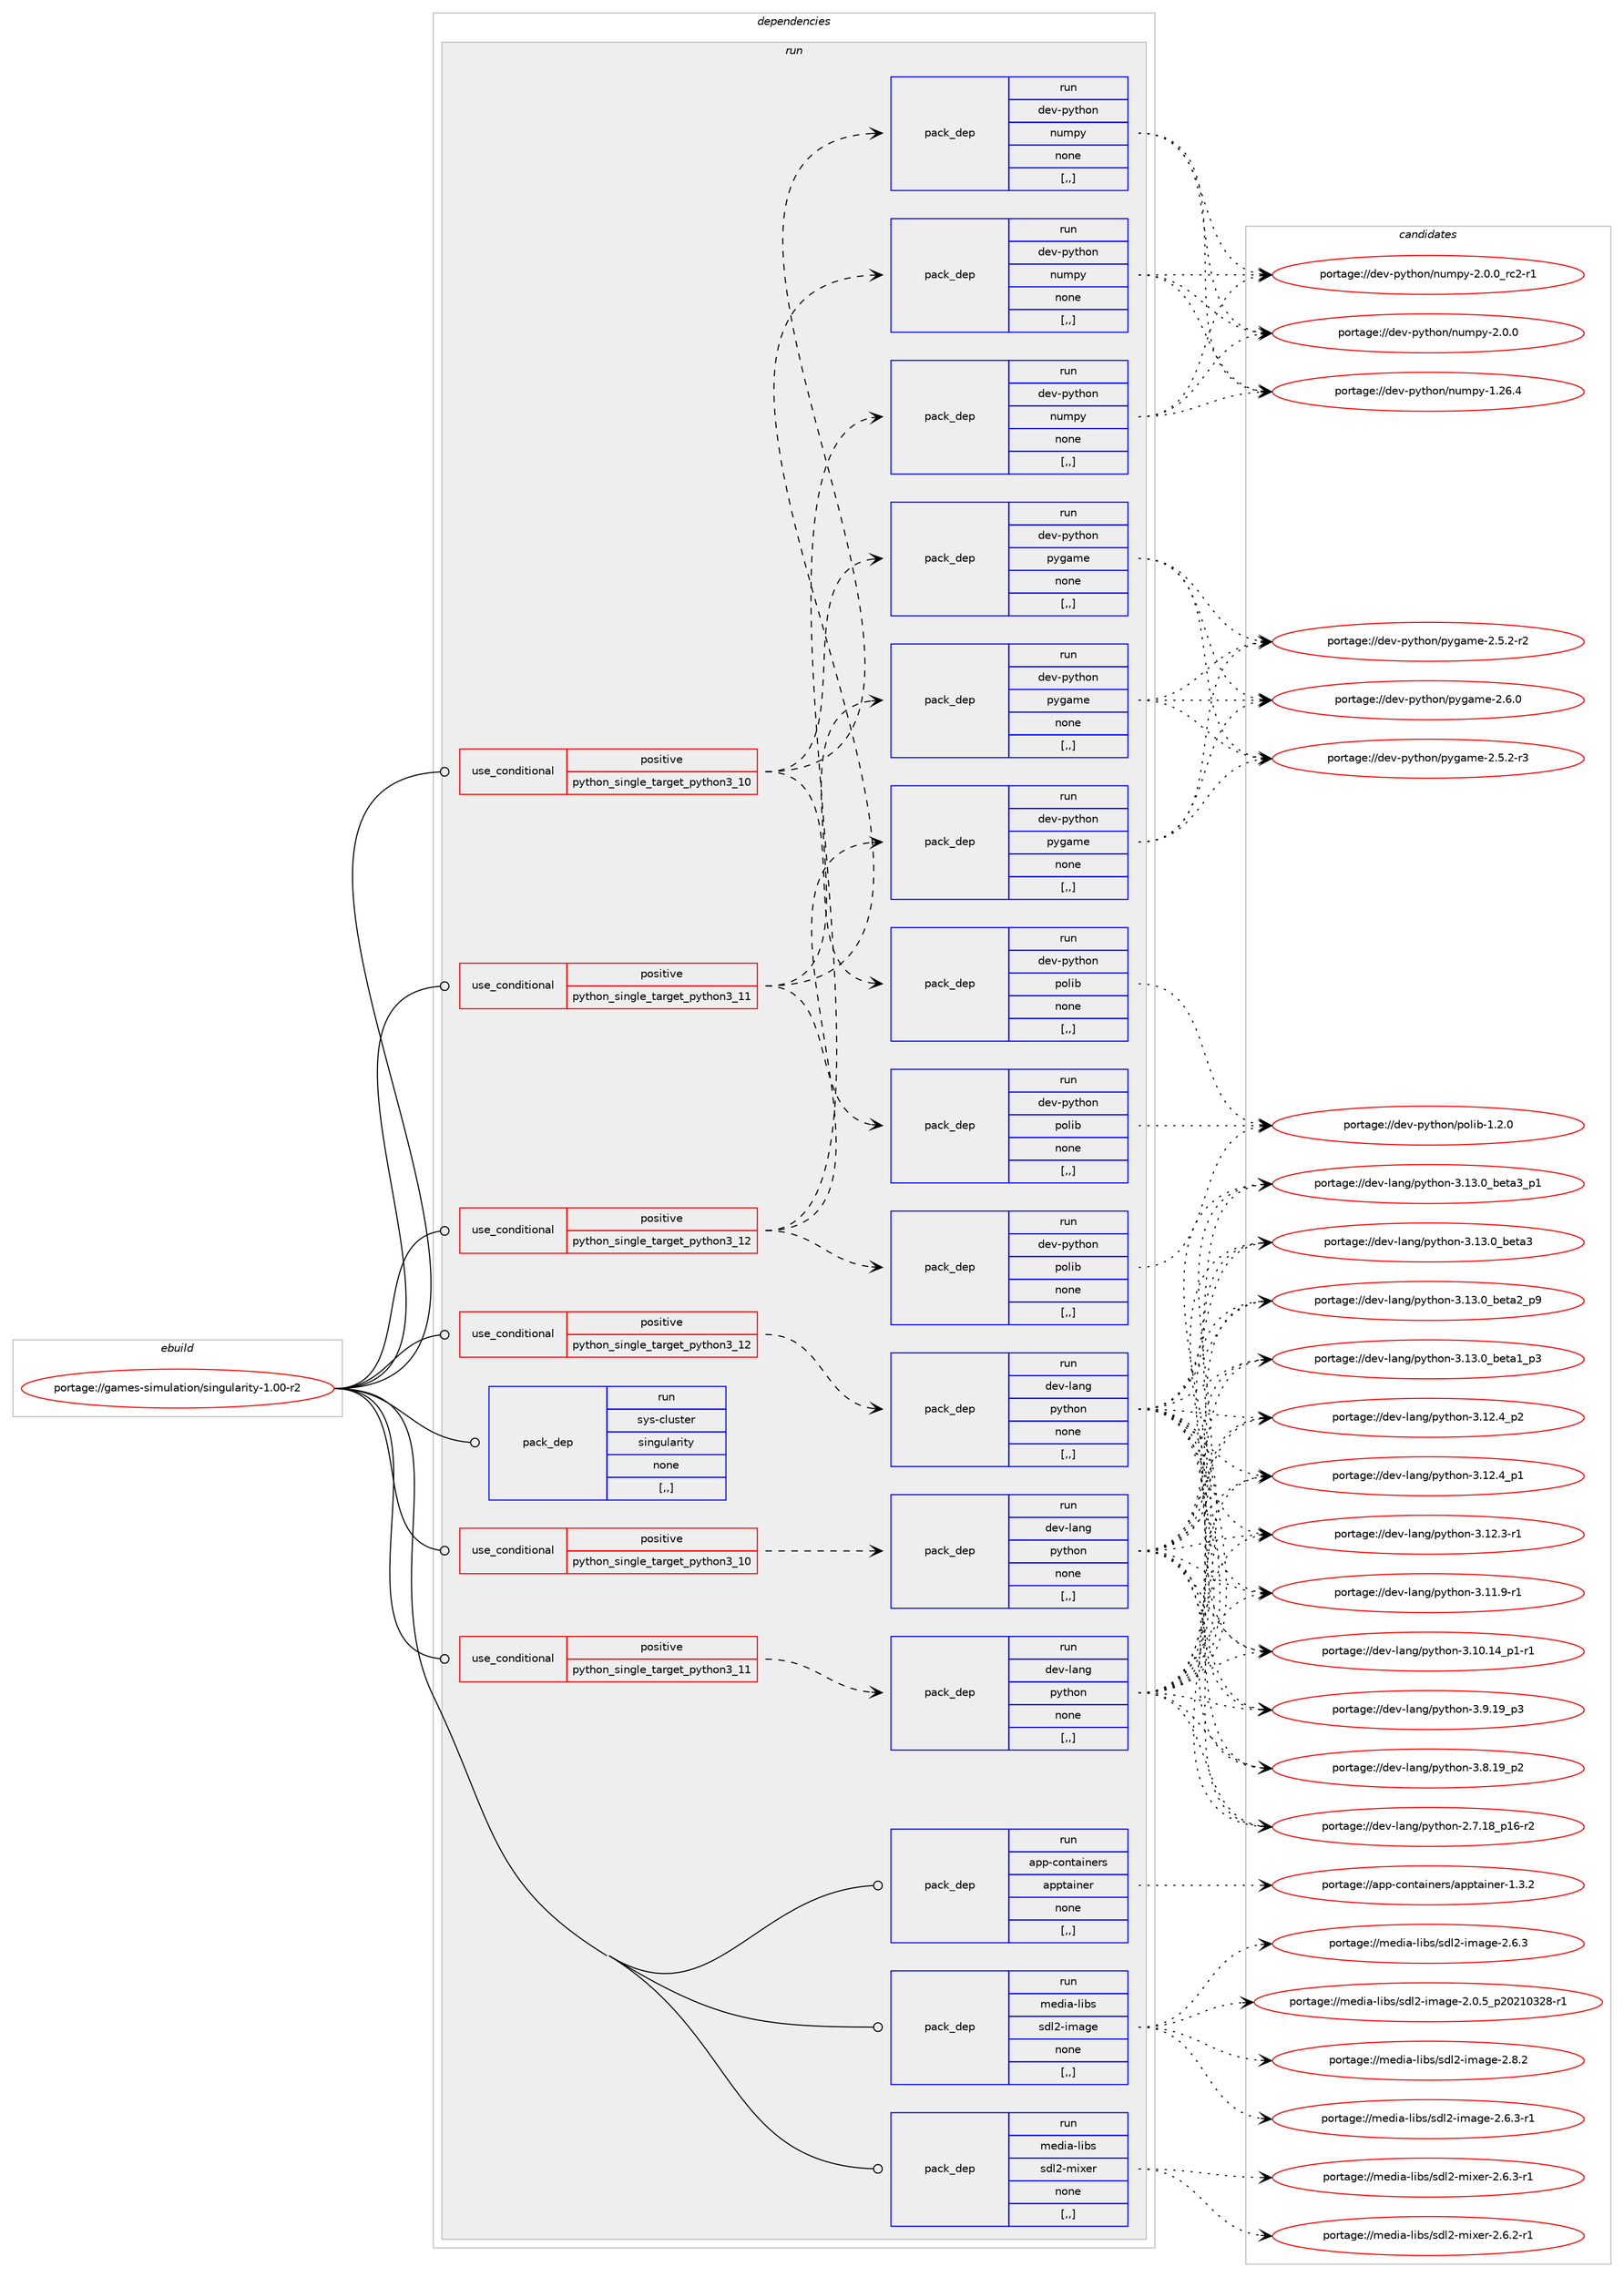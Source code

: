 digraph prolog {

# *************
# Graph options
# *************

newrank=true;
concentrate=true;
compound=true;
graph [rankdir=LR,fontname=Helvetica,fontsize=10,ranksep=1.5];#, ranksep=2.5, nodesep=0.2];
edge  [arrowhead=vee];
node  [fontname=Helvetica,fontsize=10];

# **********
# The ebuild
# **********

subgraph cluster_leftcol {
color=gray;
label=<<i>ebuild</i>>;
id [label="portage://games-simulation/singularity-1.00-r2", color=red, width=4, href="../games-simulation/singularity-1.00-r2.svg"];
}

# ****************
# The dependencies
# ****************

subgraph cluster_midcol {
color=gray;
label=<<i>dependencies</i>>;
subgraph cluster_compile {
fillcolor="#eeeeee";
style=filled;
label=<<i>compile</i>>;
}
subgraph cluster_compileandrun {
fillcolor="#eeeeee";
style=filled;
label=<<i>compile and run</i>>;
}
subgraph cluster_run {
fillcolor="#eeeeee";
style=filled;
label=<<i>run</i>>;
subgraph cond64562 {
dependency233365 [label=<<TABLE BORDER="0" CELLBORDER="1" CELLSPACING="0" CELLPADDING="4"><TR><TD ROWSPAN="3" CELLPADDING="10">use_conditional</TD></TR><TR><TD>positive</TD></TR><TR><TD>python_single_target_python3_10</TD></TR></TABLE>>, shape=none, color=red];
subgraph pack167262 {
dependency233366 [label=<<TABLE BORDER="0" CELLBORDER="1" CELLSPACING="0" CELLPADDING="4" WIDTH="220"><TR><TD ROWSPAN="6" CELLPADDING="30">pack_dep</TD></TR><TR><TD WIDTH="110">run</TD></TR><TR><TD>dev-lang</TD></TR><TR><TD>python</TD></TR><TR><TD>none</TD></TR><TR><TD>[,,]</TD></TR></TABLE>>, shape=none, color=blue];
}
dependency233365:e -> dependency233366:w [weight=20,style="dashed",arrowhead="vee"];
}
id:e -> dependency233365:w [weight=20,style="solid",arrowhead="odot"];
subgraph cond64563 {
dependency233367 [label=<<TABLE BORDER="0" CELLBORDER="1" CELLSPACING="0" CELLPADDING="4"><TR><TD ROWSPAN="3" CELLPADDING="10">use_conditional</TD></TR><TR><TD>positive</TD></TR><TR><TD>python_single_target_python3_10</TD></TR></TABLE>>, shape=none, color=red];
subgraph pack167263 {
dependency233368 [label=<<TABLE BORDER="0" CELLBORDER="1" CELLSPACING="0" CELLPADDING="4" WIDTH="220"><TR><TD ROWSPAN="6" CELLPADDING="30">pack_dep</TD></TR><TR><TD WIDTH="110">run</TD></TR><TR><TD>dev-python</TD></TR><TR><TD>numpy</TD></TR><TR><TD>none</TD></TR><TR><TD>[,,]</TD></TR></TABLE>>, shape=none, color=blue];
}
dependency233367:e -> dependency233368:w [weight=20,style="dashed",arrowhead="vee"];
subgraph pack167264 {
dependency233369 [label=<<TABLE BORDER="0" CELLBORDER="1" CELLSPACING="0" CELLPADDING="4" WIDTH="220"><TR><TD ROWSPAN="6" CELLPADDING="30">pack_dep</TD></TR><TR><TD WIDTH="110">run</TD></TR><TR><TD>dev-python</TD></TR><TR><TD>polib</TD></TR><TR><TD>none</TD></TR><TR><TD>[,,]</TD></TR></TABLE>>, shape=none, color=blue];
}
dependency233367:e -> dependency233369:w [weight=20,style="dashed",arrowhead="vee"];
subgraph pack167265 {
dependency233370 [label=<<TABLE BORDER="0" CELLBORDER="1" CELLSPACING="0" CELLPADDING="4" WIDTH="220"><TR><TD ROWSPAN="6" CELLPADDING="30">pack_dep</TD></TR><TR><TD WIDTH="110">run</TD></TR><TR><TD>dev-python</TD></TR><TR><TD>pygame</TD></TR><TR><TD>none</TD></TR><TR><TD>[,,]</TD></TR></TABLE>>, shape=none, color=blue];
}
dependency233367:e -> dependency233370:w [weight=20,style="dashed",arrowhead="vee"];
}
id:e -> dependency233367:w [weight=20,style="solid",arrowhead="odot"];
subgraph cond64564 {
dependency233371 [label=<<TABLE BORDER="0" CELLBORDER="1" CELLSPACING="0" CELLPADDING="4"><TR><TD ROWSPAN="3" CELLPADDING="10">use_conditional</TD></TR><TR><TD>positive</TD></TR><TR><TD>python_single_target_python3_11</TD></TR></TABLE>>, shape=none, color=red];
subgraph pack167266 {
dependency233372 [label=<<TABLE BORDER="0" CELLBORDER="1" CELLSPACING="0" CELLPADDING="4" WIDTH="220"><TR><TD ROWSPAN="6" CELLPADDING="30">pack_dep</TD></TR><TR><TD WIDTH="110">run</TD></TR><TR><TD>dev-lang</TD></TR><TR><TD>python</TD></TR><TR><TD>none</TD></TR><TR><TD>[,,]</TD></TR></TABLE>>, shape=none, color=blue];
}
dependency233371:e -> dependency233372:w [weight=20,style="dashed",arrowhead="vee"];
}
id:e -> dependency233371:w [weight=20,style="solid",arrowhead="odot"];
subgraph cond64565 {
dependency233373 [label=<<TABLE BORDER="0" CELLBORDER="1" CELLSPACING="0" CELLPADDING="4"><TR><TD ROWSPAN="3" CELLPADDING="10">use_conditional</TD></TR><TR><TD>positive</TD></TR><TR><TD>python_single_target_python3_11</TD></TR></TABLE>>, shape=none, color=red];
subgraph pack167267 {
dependency233374 [label=<<TABLE BORDER="0" CELLBORDER="1" CELLSPACING="0" CELLPADDING="4" WIDTH="220"><TR><TD ROWSPAN="6" CELLPADDING="30">pack_dep</TD></TR><TR><TD WIDTH="110">run</TD></TR><TR><TD>dev-python</TD></TR><TR><TD>numpy</TD></TR><TR><TD>none</TD></TR><TR><TD>[,,]</TD></TR></TABLE>>, shape=none, color=blue];
}
dependency233373:e -> dependency233374:w [weight=20,style="dashed",arrowhead="vee"];
subgraph pack167268 {
dependency233375 [label=<<TABLE BORDER="0" CELLBORDER="1" CELLSPACING="0" CELLPADDING="4" WIDTH="220"><TR><TD ROWSPAN="6" CELLPADDING="30">pack_dep</TD></TR><TR><TD WIDTH="110">run</TD></TR><TR><TD>dev-python</TD></TR><TR><TD>polib</TD></TR><TR><TD>none</TD></TR><TR><TD>[,,]</TD></TR></TABLE>>, shape=none, color=blue];
}
dependency233373:e -> dependency233375:w [weight=20,style="dashed",arrowhead="vee"];
subgraph pack167269 {
dependency233376 [label=<<TABLE BORDER="0" CELLBORDER="1" CELLSPACING="0" CELLPADDING="4" WIDTH="220"><TR><TD ROWSPAN="6" CELLPADDING="30">pack_dep</TD></TR><TR><TD WIDTH="110">run</TD></TR><TR><TD>dev-python</TD></TR><TR><TD>pygame</TD></TR><TR><TD>none</TD></TR><TR><TD>[,,]</TD></TR></TABLE>>, shape=none, color=blue];
}
dependency233373:e -> dependency233376:w [weight=20,style="dashed",arrowhead="vee"];
}
id:e -> dependency233373:w [weight=20,style="solid",arrowhead="odot"];
subgraph cond64566 {
dependency233377 [label=<<TABLE BORDER="0" CELLBORDER="1" CELLSPACING="0" CELLPADDING="4"><TR><TD ROWSPAN="3" CELLPADDING="10">use_conditional</TD></TR><TR><TD>positive</TD></TR><TR><TD>python_single_target_python3_12</TD></TR></TABLE>>, shape=none, color=red];
subgraph pack167270 {
dependency233378 [label=<<TABLE BORDER="0" CELLBORDER="1" CELLSPACING="0" CELLPADDING="4" WIDTH="220"><TR><TD ROWSPAN="6" CELLPADDING="30">pack_dep</TD></TR><TR><TD WIDTH="110">run</TD></TR><TR><TD>dev-lang</TD></TR><TR><TD>python</TD></TR><TR><TD>none</TD></TR><TR><TD>[,,]</TD></TR></TABLE>>, shape=none, color=blue];
}
dependency233377:e -> dependency233378:w [weight=20,style="dashed",arrowhead="vee"];
}
id:e -> dependency233377:w [weight=20,style="solid",arrowhead="odot"];
subgraph cond64567 {
dependency233379 [label=<<TABLE BORDER="0" CELLBORDER="1" CELLSPACING="0" CELLPADDING="4"><TR><TD ROWSPAN="3" CELLPADDING="10">use_conditional</TD></TR><TR><TD>positive</TD></TR><TR><TD>python_single_target_python3_12</TD></TR></TABLE>>, shape=none, color=red];
subgraph pack167271 {
dependency233380 [label=<<TABLE BORDER="0" CELLBORDER="1" CELLSPACING="0" CELLPADDING="4" WIDTH="220"><TR><TD ROWSPAN="6" CELLPADDING="30">pack_dep</TD></TR><TR><TD WIDTH="110">run</TD></TR><TR><TD>dev-python</TD></TR><TR><TD>numpy</TD></TR><TR><TD>none</TD></TR><TR><TD>[,,]</TD></TR></TABLE>>, shape=none, color=blue];
}
dependency233379:e -> dependency233380:w [weight=20,style="dashed",arrowhead="vee"];
subgraph pack167272 {
dependency233381 [label=<<TABLE BORDER="0" CELLBORDER="1" CELLSPACING="0" CELLPADDING="4" WIDTH="220"><TR><TD ROWSPAN="6" CELLPADDING="30">pack_dep</TD></TR><TR><TD WIDTH="110">run</TD></TR><TR><TD>dev-python</TD></TR><TR><TD>polib</TD></TR><TR><TD>none</TD></TR><TR><TD>[,,]</TD></TR></TABLE>>, shape=none, color=blue];
}
dependency233379:e -> dependency233381:w [weight=20,style="dashed",arrowhead="vee"];
subgraph pack167273 {
dependency233382 [label=<<TABLE BORDER="0" CELLBORDER="1" CELLSPACING="0" CELLPADDING="4" WIDTH="220"><TR><TD ROWSPAN="6" CELLPADDING="30">pack_dep</TD></TR><TR><TD WIDTH="110">run</TD></TR><TR><TD>dev-python</TD></TR><TR><TD>pygame</TD></TR><TR><TD>none</TD></TR><TR><TD>[,,]</TD></TR></TABLE>>, shape=none, color=blue];
}
dependency233379:e -> dependency233382:w [weight=20,style="dashed",arrowhead="vee"];
}
id:e -> dependency233379:w [weight=20,style="solid",arrowhead="odot"];
subgraph pack167274 {
dependency233383 [label=<<TABLE BORDER="0" CELLBORDER="1" CELLSPACING="0" CELLPADDING="4" WIDTH="220"><TR><TD ROWSPAN="6" CELLPADDING="30">pack_dep</TD></TR><TR><TD WIDTH="110">run</TD></TR><TR><TD>media-libs</TD></TR><TR><TD>sdl2-image</TD></TR><TR><TD>none</TD></TR><TR><TD>[,,]</TD></TR></TABLE>>, shape=none, color=blue];
}
id:e -> dependency233383:w [weight=20,style="solid",arrowhead="odot"];
subgraph pack167275 {
dependency233384 [label=<<TABLE BORDER="0" CELLBORDER="1" CELLSPACING="0" CELLPADDING="4" WIDTH="220"><TR><TD ROWSPAN="6" CELLPADDING="30">pack_dep</TD></TR><TR><TD WIDTH="110">run</TD></TR><TR><TD>media-libs</TD></TR><TR><TD>sdl2-mixer</TD></TR><TR><TD>none</TD></TR><TR><TD>[,,]</TD></TR></TABLE>>, shape=none, color=blue];
}
id:e -> dependency233384:w [weight=20,style="solid",arrowhead="odot"];
subgraph pack167276 {
dependency233385 [label=<<TABLE BORDER="0" CELLBORDER="1" CELLSPACING="0" CELLPADDING="4" WIDTH="220"><TR><TD ROWSPAN="6" CELLPADDING="30">pack_dep</TD></TR><TR><TD WIDTH="110">run</TD></TR><TR><TD>app-containers</TD></TR><TR><TD>apptainer</TD></TR><TR><TD>none</TD></TR><TR><TD>[,,]</TD></TR></TABLE>>, shape=none, color=blue];
}
id:e -> dependency233385:w [weight=20,style="solid",arrowhead="odot"];
subgraph pack167277 {
dependency233386 [label=<<TABLE BORDER="0" CELLBORDER="1" CELLSPACING="0" CELLPADDING="4" WIDTH="220"><TR><TD ROWSPAN="6" CELLPADDING="30">pack_dep</TD></TR><TR><TD WIDTH="110">run</TD></TR><TR><TD>sys-cluster</TD></TR><TR><TD>singularity</TD></TR><TR><TD>none</TD></TR><TR><TD>[,,]</TD></TR></TABLE>>, shape=none, color=blue];
}
id:e -> dependency233386:w [weight=20,style="solid",arrowhead="odot"];
}
}

# **************
# The candidates
# **************

subgraph cluster_choices {
rank=same;
color=gray;
label=<<i>candidates</i>>;

subgraph choice167262 {
color=black;
nodesep=1;
choice10010111845108971101034711212111610411111045514649514648959810111697519511249 [label="portage://dev-lang/python-3.13.0_beta3_p1", color=red, width=4,href="../dev-lang/python-3.13.0_beta3_p1.svg"];
choice1001011184510897110103471121211161041111104551464951464895981011169751 [label="portage://dev-lang/python-3.13.0_beta3", color=red, width=4,href="../dev-lang/python-3.13.0_beta3.svg"];
choice10010111845108971101034711212111610411111045514649514648959810111697509511257 [label="portage://dev-lang/python-3.13.0_beta2_p9", color=red, width=4,href="../dev-lang/python-3.13.0_beta2_p9.svg"];
choice10010111845108971101034711212111610411111045514649514648959810111697499511251 [label="portage://dev-lang/python-3.13.0_beta1_p3", color=red, width=4,href="../dev-lang/python-3.13.0_beta1_p3.svg"];
choice100101118451089711010347112121116104111110455146495046529511250 [label="portage://dev-lang/python-3.12.4_p2", color=red, width=4,href="../dev-lang/python-3.12.4_p2.svg"];
choice100101118451089711010347112121116104111110455146495046529511249 [label="portage://dev-lang/python-3.12.4_p1", color=red, width=4,href="../dev-lang/python-3.12.4_p1.svg"];
choice100101118451089711010347112121116104111110455146495046514511449 [label="portage://dev-lang/python-3.12.3-r1", color=red, width=4,href="../dev-lang/python-3.12.3-r1.svg"];
choice100101118451089711010347112121116104111110455146494946574511449 [label="portage://dev-lang/python-3.11.9-r1", color=red, width=4,href="../dev-lang/python-3.11.9-r1.svg"];
choice100101118451089711010347112121116104111110455146494846495295112494511449 [label="portage://dev-lang/python-3.10.14_p1-r1", color=red, width=4,href="../dev-lang/python-3.10.14_p1-r1.svg"];
choice100101118451089711010347112121116104111110455146574649579511251 [label="portage://dev-lang/python-3.9.19_p3", color=red, width=4,href="../dev-lang/python-3.9.19_p3.svg"];
choice100101118451089711010347112121116104111110455146564649579511250 [label="portage://dev-lang/python-3.8.19_p2", color=red, width=4,href="../dev-lang/python-3.8.19_p2.svg"];
choice100101118451089711010347112121116104111110455046554649569511249544511450 [label="portage://dev-lang/python-2.7.18_p16-r2", color=red, width=4,href="../dev-lang/python-2.7.18_p16-r2.svg"];
dependency233366:e -> choice10010111845108971101034711212111610411111045514649514648959810111697519511249:w [style=dotted,weight="100"];
dependency233366:e -> choice1001011184510897110103471121211161041111104551464951464895981011169751:w [style=dotted,weight="100"];
dependency233366:e -> choice10010111845108971101034711212111610411111045514649514648959810111697509511257:w [style=dotted,weight="100"];
dependency233366:e -> choice10010111845108971101034711212111610411111045514649514648959810111697499511251:w [style=dotted,weight="100"];
dependency233366:e -> choice100101118451089711010347112121116104111110455146495046529511250:w [style=dotted,weight="100"];
dependency233366:e -> choice100101118451089711010347112121116104111110455146495046529511249:w [style=dotted,weight="100"];
dependency233366:e -> choice100101118451089711010347112121116104111110455146495046514511449:w [style=dotted,weight="100"];
dependency233366:e -> choice100101118451089711010347112121116104111110455146494946574511449:w [style=dotted,weight="100"];
dependency233366:e -> choice100101118451089711010347112121116104111110455146494846495295112494511449:w [style=dotted,weight="100"];
dependency233366:e -> choice100101118451089711010347112121116104111110455146574649579511251:w [style=dotted,weight="100"];
dependency233366:e -> choice100101118451089711010347112121116104111110455146564649579511250:w [style=dotted,weight="100"];
dependency233366:e -> choice100101118451089711010347112121116104111110455046554649569511249544511450:w [style=dotted,weight="100"];
}
subgraph choice167263 {
color=black;
nodesep=1;
choice10010111845112121116104111110471101171091121214550464846489511499504511449 [label="portage://dev-python/numpy-2.0.0_rc2-r1", color=red, width=4,href="../dev-python/numpy-2.0.0_rc2-r1.svg"];
choice1001011184511212111610411111047110117109112121455046484648 [label="portage://dev-python/numpy-2.0.0", color=red, width=4,href="../dev-python/numpy-2.0.0.svg"];
choice100101118451121211161041111104711011710911212145494650544652 [label="portage://dev-python/numpy-1.26.4", color=red, width=4,href="../dev-python/numpy-1.26.4.svg"];
dependency233368:e -> choice10010111845112121116104111110471101171091121214550464846489511499504511449:w [style=dotted,weight="100"];
dependency233368:e -> choice1001011184511212111610411111047110117109112121455046484648:w [style=dotted,weight="100"];
dependency233368:e -> choice100101118451121211161041111104711011710911212145494650544652:w [style=dotted,weight="100"];
}
subgraph choice167264 {
color=black;
nodesep=1;
choice100101118451121211161041111104711211110810598454946504648 [label="portage://dev-python/polib-1.2.0", color=red, width=4,href="../dev-python/polib-1.2.0.svg"];
dependency233369:e -> choice100101118451121211161041111104711211110810598454946504648:w [style=dotted,weight="100"];
}
subgraph choice167265 {
color=black;
nodesep=1;
choice100101118451121211161041111104711212110397109101455046544648 [label="portage://dev-python/pygame-2.6.0", color=red, width=4,href="../dev-python/pygame-2.6.0.svg"];
choice1001011184511212111610411111047112121103971091014550465346504511451 [label="portage://dev-python/pygame-2.5.2-r3", color=red, width=4,href="../dev-python/pygame-2.5.2-r3.svg"];
choice1001011184511212111610411111047112121103971091014550465346504511450 [label="portage://dev-python/pygame-2.5.2-r2", color=red, width=4,href="../dev-python/pygame-2.5.2-r2.svg"];
dependency233370:e -> choice100101118451121211161041111104711212110397109101455046544648:w [style=dotted,weight="100"];
dependency233370:e -> choice1001011184511212111610411111047112121103971091014550465346504511451:w [style=dotted,weight="100"];
dependency233370:e -> choice1001011184511212111610411111047112121103971091014550465346504511450:w [style=dotted,weight="100"];
}
subgraph choice167266 {
color=black;
nodesep=1;
choice10010111845108971101034711212111610411111045514649514648959810111697519511249 [label="portage://dev-lang/python-3.13.0_beta3_p1", color=red, width=4,href="../dev-lang/python-3.13.0_beta3_p1.svg"];
choice1001011184510897110103471121211161041111104551464951464895981011169751 [label="portage://dev-lang/python-3.13.0_beta3", color=red, width=4,href="../dev-lang/python-3.13.0_beta3.svg"];
choice10010111845108971101034711212111610411111045514649514648959810111697509511257 [label="portage://dev-lang/python-3.13.0_beta2_p9", color=red, width=4,href="../dev-lang/python-3.13.0_beta2_p9.svg"];
choice10010111845108971101034711212111610411111045514649514648959810111697499511251 [label="portage://dev-lang/python-3.13.0_beta1_p3", color=red, width=4,href="../dev-lang/python-3.13.0_beta1_p3.svg"];
choice100101118451089711010347112121116104111110455146495046529511250 [label="portage://dev-lang/python-3.12.4_p2", color=red, width=4,href="../dev-lang/python-3.12.4_p2.svg"];
choice100101118451089711010347112121116104111110455146495046529511249 [label="portage://dev-lang/python-3.12.4_p1", color=red, width=4,href="../dev-lang/python-3.12.4_p1.svg"];
choice100101118451089711010347112121116104111110455146495046514511449 [label="portage://dev-lang/python-3.12.3-r1", color=red, width=4,href="../dev-lang/python-3.12.3-r1.svg"];
choice100101118451089711010347112121116104111110455146494946574511449 [label="portage://dev-lang/python-3.11.9-r1", color=red, width=4,href="../dev-lang/python-3.11.9-r1.svg"];
choice100101118451089711010347112121116104111110455146494846495295112494511449 [label="portage://dev-lang/python-3.10.14_p1-r1", color=red, width=4,href="../dev-lang/python-3.10.14_p1-r1.svg"];
choice100101118451089711010347112121116104111110455146574649579511251 [label="portage://dev-lang/python-3.9.19_p3", color=red, width=4,href="../dev-lang/python-3.9.19_p3.svg"];
choice100101118451089711010347112121116104111110455146564649579511250 [label="portage://dev-lang/python-3.8.19_p2", color=red, width=4,href="../dev-lang/python-3.8.19_p2.svg"];
choice100101118451089711010347112121116104111110455046554649569511249544511450 [label="portage://dev-lang/python-2.7.18_p16-r2", color=red, width=4,href="../dev-lang/python-2.7.18_p16-r2.svg"];
dependency233372:e -> choice10010111845108971101034711212111610411111045514649514648959810111697519511249:w [style=dotted,weight="100"];
dependency233372:e -> choice1001011184510897110103471121211161041111104551464951464895981011169751:w [style=dotted,weight="100"];
dependency233372:e -> choice10010111845108971101034711212111610411111045514649514648959810111697509511257:w [style=dotted,weight="100"];
dependency233372:e -> choice10010111845108971101034711212111610411111045514649514648959810111697499511251:w [style=dotted,weight="100"];
dependency233372:e -> choice100101118451089711010347112121116104111110455146495046529511250:w [style=dotted,weight="100"];
dependency233372:e -> choice100101118451089711010347112121116104111110455146495046529511249:w [style=dotted,weight="100"];
dependency233372:e -> choice100101118451089711010347112121116104111110455146495046514511449:w [style=dotted,weight="100"];
dependency233372:e -> choice100101118451089711010347112121116104111110455146494946574511449:w [style=dotted,weight="100"];
dependency233372:e -> choice100101118451089711010347112121116104111110455146494846495295112494511449:w [style=dotted,weight="100"];
dependency233372:e -> choice100101118451089711010347112121116104111110455146574649579511251:w [style=dotted,weight="100"];
dependency233372:e -> choice100101118451089711010347112121116104111110455146564649579511250:w [style=dotted,weight="100"];
dependency233372:e -> choice100101118451089711010347112121116104111110455046554649569511249544511450:w [style=dotted,weight="100"];
}
subgraph choice167267 {
color=black;
nodesep=1;
choice10010111845112121116104111110471101171091121214550464846489511499504511449 [label="portage://dev-python/numpy-2.0.0_rc2-r1", color=red, width=4,href="../dev-python/numpy-2.0.0_rc2-r1.svg"];
choice1001011184511212111610411111047110117109112121455046484648 [label="portage://dev-python/numpy-2.0.0", color=red, width=4,href="../dev-python/numpy-2.0.0.svg"];
choice100101118451121211161041111104711011710911212145494650544652 [label="portage://dev-python/numpy-1.26.4", color=red, width=4,href="../dev-python/numpy-1.26.4.svg"];
dependency233374:e -> choice10010111845112121116104111110471101171091121214550464846489511499504511449:w [style=dotted,weight="100"];
dependency233374:e -> choice1001011184511212111610411111047110117109112121455046484648:w [style=dotted,weight="100"];
dependency233374:e -> choice100101118451121211161041111104711011710911212145494650544652:w [style=dotted,weight="100"];
}
subgraph choice167268 {
color=black;
nodesep=1;
choice100101118451121211161041111104711211110810598454946504648 [label="portage://dev-python/polib-1.2.0", color=red, width=4,href="../dev-python/polib-1.2.0.svg"];
dependency233375:e -> choice100101118451121211161041111104711211110810598454946504648:w [style=dotted,weight="100"];
}
subgraph choice167269 {
color=black;
nodesep=1;
choice100101118451121211161041111104711212110397109101455046544648 [label="portage://dev-python/pygame-2.6.0", color=red, width=4,href="../dev-python/pygame-2.6.0.svg"];
choice1001011184511212111610411111047112121103971091014550465346504511451 [label="portage://dev-python/pygame-2.5.2-r3", color=red, width=4,href="../dev-python/pygame-2.5.2-r3.svg"];
choice1001011184511212111610411111047112121103971091014550465346504511450 [label="portage://dev-python/pygame-2.5.2-r2", color=red, width=4,href="../dev-python/pygame-2.5.2-r2.svg"];
dependency233376:e -> choice100101118451121211161041111104711212110397109101455046544648:w [style=dotted,weight="100"];
dependency233376:e -> choice1001011184511212111610411111047112121103971091014550465346504511451:w [style=dotted,weight="100"];
dependency233376:e -> choice1001011184511212111610411111047112121103971091014550465346504511450:w [style=dotted,weight="100"];
}
subgraph choice167270 {
color=black;
nodesep=1;
choice10010111845108971101034711212111610411111045514649514648959810111697519511249 [label="portage://dev-lang/python-3.13.0_beta3_p1", color=red, width=4,href="../dev-lang/python-3.13.0_beta3_p1.svg"];
choice1001011184510897110103471121211161041111104551464951464895981011169751 [label="portage://dev-lang/python-3.13.0_beta3", color=red, width=4,href="../dev-lang/python-3.13.0_beta3.svg"];
choice10010111845108971101034711212111610411111045514649514648959810111697509511257 [label="portage://dev-lang/python-3.13.0_beta2_p9", color=red, width=4,href="../dev-lang/python-3.13.0_beta2_p9.svg"];
choice10010111845108971101034711212111610411111045514649514648959810111697499511251 [label="portage://dev-lang/python-3.13.0_beta1_p3", color=red, width=4,href="../dev-lang/python-3.13.0_beta1_p3.svg"];
choice100101118451089711010347112121116104111110455146495046529511250 [label="portage://dev-lang/python-3.12.4_p2", color=red, width=4,href="../dev-lang/python-3.12.4_p2.svg"];
choice100101118451089711010347112121116104111110455146495046529511249 [label="portage://dev-lang/python-3.12.4_p1", color=red, width=4,href="../dev-lang/python-3.12.4_p1.svg"];
choice100101118451089711010347112121116104111110455146495046514511449 [label="portage://dev-lang/python-3.12.3-r1", color=red, width=4,href="../dev-lang/python-3.12.3-r1.svg"];
choice100101118451089711010347112121116104111110455146494946574511449 [label="portage://dev-lang/python-3.11.9-r1", color=red, width=4,href="../dev-lang/python-3.11.9-r1.svg"];
choice100101118451089711010347112121116104111110455146494846495295112494511449 [label="portage://dev-lang/python-3.10.14_p1-r1", color=red, width=4,href="../dev-lang/python-3.10.14_p1-r1.svg"];
choice100101118451089711010347112121116104111110455146574649579511251 [label="portage://dev-lang/python-3.9.19_p3", color=red, width=4,href="../dev-lang/python-3.9.19_p3.svg"];
choice100101118451089711010347112121116104111110455146564649579511250 [label="portage://dev-lang/python-3.8.19_p2", color=red, width=4,href="../dev-lang/python-3.8.19_p2.svg"];
choice100101118451089711010347112121116104111110455046554649569511249544511450 [label="portage://dev-lang/python-2.7.18_p16-r2", color=red, width=4,href="../dev-lang/python-2.7.18_p16-r2.svg"];
dependency233378:e -> choice10010111845108971101034711212111610411111045514649514648959810111697519511249:w [style=dotted,weight="100"];
dependency233378:e -> choice1001011184510897110103471121211161041111104551464951464895981011169751:w [style=dotted,weight="100"];
dependency233378:e -> choice10010111845108971101034711212111610411111045514649514648959810111697509511257:w [style=dotted,weight="100"];
dependency233378:e -> choice10010111845108971101034711212111610411111045514649514648959810111697499511251:w [style=dotted,weight="100"];
dependency233378:e -> choice100101118451089711010347112121116104111110455146495046529511250:w [style=dotted,weight="100"];
dependency233378:e -> choice100101118451089711010347112121116104111110455146495046529511249:w [style=dotted,weight="100"];
dependency233378:e -> choice100101118451089711010347112121116104111110455146495046514511449:w [style=dotted,weight="100"];
dependency233378:e -> choice100101118451089711010347112121116104111110455146494946574511449:w [style=dotted,weight="100"];
dependency233378:e -> choice100101118451089711010347112121116104111110455146494846495295112494511449:w [style=dotted,weight="100"];
dependency233378:e -> choice100101118451089711010347112121116104111110455146574649579511251:w [style=dotted,weight="100"];
dependency233378:e -> choice100101118451089711010347112121116104111110455146564649579511250:w [style=dotted,weight="100"];
dependency233378:e -> choice100101118451089711010347112121116104111110455046554649569511249544511450:w [style=dotted,weight="100"];
}
subgraph choice167271 {
color=black;
nodesep=1;
choice10010111845112121116104111110471101171091121214550464846489511499504511449 [label="portage://dev-python/numpy-2.0.0_rc2-r1", color=red, width=4,href="../dev-python/numpy-2.0.0_rc2-r1.svg"];
choice1001011184511212111610411111047110117109112121455046484648 [label="portage://dev-python/numpy-2.0.0", color=red, width=4,href="../dev-python/numpy-2.0.0.svg"];
choice100101118451121211161041111104711011710911212145494650544652 [label="portage://dev-python/numpy-1.26.4", color=red, width=4,href="../dev-python/numpy-1.26.4.svg"];
dependency233380:e -> choice10010111845112121116104111110471101171091121214550464846489511499504511449:w [style=dotted,weight="100"];
dependency233380:e -> choice1001011184511212111610411111047110117109112121455046484648:w [style=dotted,weight="100"];
dependency233380:e -> choice100101118451121211161041111104711011710911212145494650544652:w [style=dotted,weight="100"];
}
subgraph choice167272 {
color=black;
nodesep=1;
choice100101118451121211161041111104711211110810598454946504648 [label="portage://dev-python/polib-1.2.0", color=red, width=4,href="../dev-python/polib-1.2.0.svg"];
dependency233381:e -> choice100101118451121211161041111104711211110810598454946504648:w [style=dotted,weight="100"];
}
subgraph choice167273 {
color=black;
nodesep=1;
choice100101118451121211161041111104711212110397109101455046544648 [label="portage://dev-python/pygame-2.6.0", color=red, width=4,href="../dev-python/pygame-2.6.0.svg"];
choice1001011184511212111610411111047112121103971091014550465346504511451 [label="portage://dev-python/pygame-2.5.2-r3", color=red, width=4,href="../dev-python/pygame-2.5.2-r3.svg"];
choice1001011184511212111610411111047112121103971091014550465346504511450 [label="portage://dev-python/pygame-2.5.2-r2", color=red, width=4,href="../dev-python/pygame-2.5.2-r2.svg"];
dependency233382:e -> choice100101118451121211161041111104711212110397109101455046544648:w [style=dotted,weight="100"];
dependency233382:e -> choice1001011184511212111610411111047112121103971091014550465346504511451:w [style=dotted,weight="100"];
dependency233382:e -> choice1001011184511212111610411111047112121103971091014550465346504511450:w [style=dotted,weight="100"];
}
subgraph choice167274 {
color=black;
nodesep=1;
choice10910110010597451081059811547115100108504510510997103101455046564650 [label="portage://media-libs/sdl2-image-2.8.2", color=red, width=4,href="../media-libs/sdl2-image-2.8.2.svg"];
choice109101100105974510810598115471151001085045105109971031014550465446514511449 [label="portage://media-libs/sdl2-image-2.6.3-r1", color=red, width=4,href="../media-libs/sdl2-image-2.6.3-r1.svg"];
choice10910110010597451081059811547115100108504510510997103101455046544651 [label="portage://media-libs/sdl2-image-2.6.3", color=red, width=4,href="../media-libs/sdl2-image-2.6.3.svg"];
choice109101100105974510810598115471151001085045105109971031014550464846539511250485049485150564511449 [label="portage://media-libs/sdl2-image-2.0.5_p20210328-r1", color=red, width=4,href="../media-libs/sdl2-image-2.0.5_p20210328-r1.svg"];
dependency233383:e -> choice10910110010597451081059811547115100108504510510997103101455046564650:w [style=dotted,weight="100"];
dependency233383:e -> choice109101100105974510810598115471151001085045105109971031014550465446514511449:w [style=dotted,weight="100"];
dependency233383:e -> choice10910110010597451081059811547115100108504510510997103101455046544651:w [style=dotted,weight="100"];
dependency233383:e -> choice109101100105974510810598115471151001085045105109971031014550464846539511250485049485150564511449:w [style=dotted,weight="100"];
}
subgraph choice167275 {
color=black;
nodesep=1;
choice1091011001059745108105981154711510010850451091051201011144550465446514511449 [label="portage://media-libs/sdl2-mixer-2.6.3-r1", color=red, width=4,href="../media-libs/sdl2-mixer-2.6.3-r1.svg"];
choice1091011001059745108105981154711510010850451091051201011144550465446504511449 [label="portage://media-libs/sdl2-mixer-2.6.2-r1", color=red, width=4,href="../media-libs/sdl2-mixer-2.6.2-r1.svg"];
dependency233384:e -> choice1091011001059745108105981154711510010850451091051201011144550465446514511449:w [style=dotted,weight="100"];
dependency233384:e -> choice1091011001059745108105981154711510010850451091051201011144550465446504511449:w [style=dotted,weight="100"];
}
subgraph choice167276 {
color=black;
nodesep=1;
choice97112112459911111011697105110101114115479711211211697105110101114454946514650 [label="portage://app-containers/apptainer-1.3.2", color=red, width=4,href="../app-containers/apptainer-1.3.2.svg"];
dependency233385:e -> choice97112112459911111011697105110101114115479711211211697105110101114454946514650:w [style=dotted,weight="100"];
}
subgraph choice167277 {
color=black;
nodesep=1;
}
}

}
